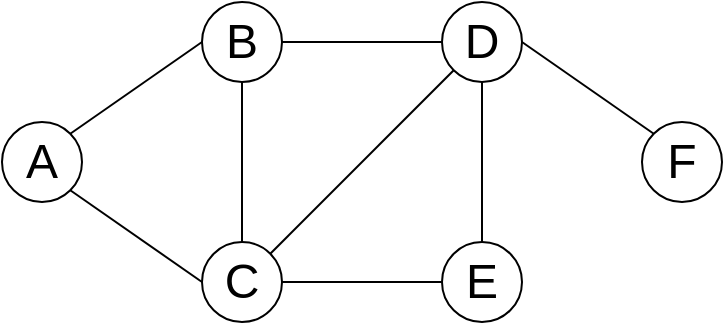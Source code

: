 <mxfile version="12.5.3" type="device"><diagram id="jLzIuLecl8rou3erg36w" name="第 1 页"><mxGraphModel dx="1346" dy="820" grid="1" gridSize="10" guides="1" tooltips="1" connect="1" arrows="1" fold="1" page="1" pageScale="1" pageWidth="827" pageHeight="1169" math="0" shadow="0"><root><mxCell id="0"/><mxCell id="1" parent="0"/><mxCell id="xcyOGv5T4Qw90ilKKzjW-1" value="&lt;font style=&quot;font-size: 24px&quot;&gt;A&lt;/font&gt;" style="ellipse;whiteSpace=wrap;html=1;aspect=fixed;" vertex="1" parent="1"><mxGeometry x="120" y="160" width="40" height="40" as="geometry"/></mxCell><mxCell id="xcyOGv5T4Qw90ilKKzjW-2" value="&lt;font style=&quot;font-size: 24px&quot;&gt;B&lt;/font&gt;" style="ellipse;whiteSpace=wrap;html=1;aspect=fixed;" vertex="1" parent="1"><mxGeometry x="220" y="100" width="40" height="40" as="geometry"/></mxCell><mxCell id="xcyOGv5T4Qw90ilKKzjW-3" value="&lt;font style=&quot;font-size: 24px&quot;&gt;C&lt;/font&gt;" style="ellipse;whiteSpace=wrap;html=1;aspect=fixed;" vertex="1" parent="1"><mxGeometry x="220" y="220" width="40" height="40" as="geometry"/></mxCell><mxCell id="xcyOGv5T4Qw90ilKKzjW-4" value="&lt;font style=&quot;font-size: 24px&quot;&gt;D&lt;/font&gt;" style="ellipse;whiteSpace=wrap;html=1;aspect=fixed;" vertex="1" parent="1"><mxGeometry x="340" y="100" width="40" height="40" as="geometry"/></mxCell><mxCell id="xcyOGv5T4Qw90ilKKzjW-5" value="&lt;font style=&quot;font-size: 24px&quot;&gt;E&lt;/font&gt;" style="ellipse;whiteSpace=wrap;html=1;aspect=fixed;" vertex="1" parent="1"><mxGeometry x="340" y="220" width="40" height="40" as="geometry"/></mxCell><mxCell id="xcyOGv5T4Qw90ilKKzjW-6" value="&lt;font style=&quot;font-size: 24px&quot;&gt;F&lt;/font&gt;" style="ellipse;whiteSpace=wrap;html=1;aspect=fixed;" vertex="1" parent="1"><mxGeometry x="440" y="160" width="40" height="40" as="geometry"/></mxCell><mxCell id="xcyOGv5T4Qw90ilKKzjW-7" value="" style="endArrow=none;html=1;entryX=1;entryY=0;entryDx=0;entryDy=0;exitX=0;exitY=0.5;exitDx=0;exitDy=0;" edge="1" parent="1" source="xcyOGv5T4Qw90ilKKzjW-2" target="xcyOGv5T4Qw90ilKKzjW-1"><mxGeometry width="50" height="50" relative="1" as="geometry"><mxPoint x="90" y="430" as="sourcePoint"/><mxPoint x="140" y="380" as="targetPoint"/></mxGeometry></mxCell><mxCell id="xcyOGv5T4Qw90ilKKzjW-8" value="" style="endArrow=none;html=1;entryX=1;entryY=1;entryDx=0;entryDy=0;exitX=0;exitY=0.5;exitDx=0;exitDy=0;" edge="1" parent="1" source="xcyOGv5T4Qw90ilKKzjW-3" target="xcyOGv5T4Qw90ilKKzjW-1"><mxGeometry width="50" height="50" relative="1" as="geometry"><mxPoint x="30" y="380" as="sourcePoint"/><mxPoint x="80" y="330" as="targetPoint"/></mxGeometry></mxCell><mxCell id="xcyOGv5T4Qw90ilKKzjW-9" value="" style="endArrow=none;html=1;entryX=0.5;entryY=1;entryDx=0;entryDy=0;exitX=0.5;exitY=0;exitDx=0;exitDy=0;" edge="1" parent="1" source="xcyOGv5T4Qw90ilKKzjW-3" target="xcyOGv5T4Qw90ilKKzjW-2"><mxGeometry width="50" height="50" relative="1" as="geometry"><mxPoint x="160" y="460" as="sourcePoint"/><mxPoint x="210" y="410" as="targetPoint"/></mxGeometry></mxCell><mxCell id="xcyOGv5T4Qw90ilKKzjW-10" value="" style="endArrow=none;html=1;entryX=1;entryY=0.5;entryDx=0;entryDy=0;exitX=0;exitY=0.5;exitDx=0;exitDy=0;" edge="1" parent="1" source="xcyOGv5T4Qw90ilKKzjW-4" target="xcyOGv5T4Qw90ilKKzjW-2"><mxGeometry width="50" height="50" relative="1" as="geometry"><mxPoint x="70" y="400" as="sourcePoint"/><mxPoint x="120" y="350" as="targetPoint"/></mxGeometry></mxCell><mxCell id="xcyOGv5T4Qw90ilKKzjW-11" value="" style="endArrow=none;html=1;entryX=1;entryY=0;entryDx=0;entryDy=0;exitX=0;exitY=1;exitDx=0;exitDy=0;" edge="1" parent="1" source="xcyOGv5T4Qw90ilKKzjW-4" target="xcyOGv5T4Qw90ilKKzjW-3"><mxGeometry width="50" height="50" relative="1" as="geometry"><mxPoint x="130" y="470" as="sourcePoint"/><mxPoint x="180" y="420" as="targetPoint"/></mxGeometry></mxCell><mxCell id="xcyOGv5T4Qw90ilKKzjW-12" value="" style="endArrow=none;html=1;exitX=1;exitY=0.5;exitDx=0;exitDy=0;entryX=0;entryY=0.5;entryDx=0;entryDy=0;" edge="1" parent="1" source="xcyOGv5T4Qw90ilKKzjW-3" target="xcyOGv5T4Qw90ilKKzjW-5"><mxGeometry width="50" height="50" relative="1" as="geometry"><mxPoint x="230" y="430" as="sourcePoint"/><mxPoint x="280" y="380" as="targetPoint"/></mxGeometry></mxCell><mxCell id="xcyOGv5T4Qw90ilKKzjW-13" value="" style="endArrow=none;html=1;entryX=0.5;entryY=1;entryDx=0;entryDy=0;exitX=0.5;exitY=0;exitDx=0;exitDy=0;" edge="1" parent="1" source="xcyOGv5T4Qw90ilKKzjW-5" target="xcyOGv5T4Qw90ilKKzjW-4"><mxGeometry width="50" height="50" relative="1" as="geometry"><mxPoint x="70" y="440" as="sourcePoint"/><mxPoint x="120" y="390" as="targetPoint"/></mxGeometry></mxCell><mxCell id="xcyOGv5T4Qw90ilKKzjW-14" value="" style="endArrow=none;html=1;exitX=1;exitY=0.5;exitDx=0;exitDy=0;entryX=0;entryY=0;entryDx=0;entryDy=0;" edge="1" parent="1" source="xcyOGv5T4Qw90ilKKzjW-4" target="xcyOGv5T4Qw90ilKKzjW-6"><mxGeometry width="50" height="50" relative="1" as="geometry"><mxPoint x="390" y="460" as="sourcePoint"/><mxPoint x="440" y="410" as="targetPoint"/></mxGeometry></mxCell></root></mxGraphModel></diagram></mxfile>